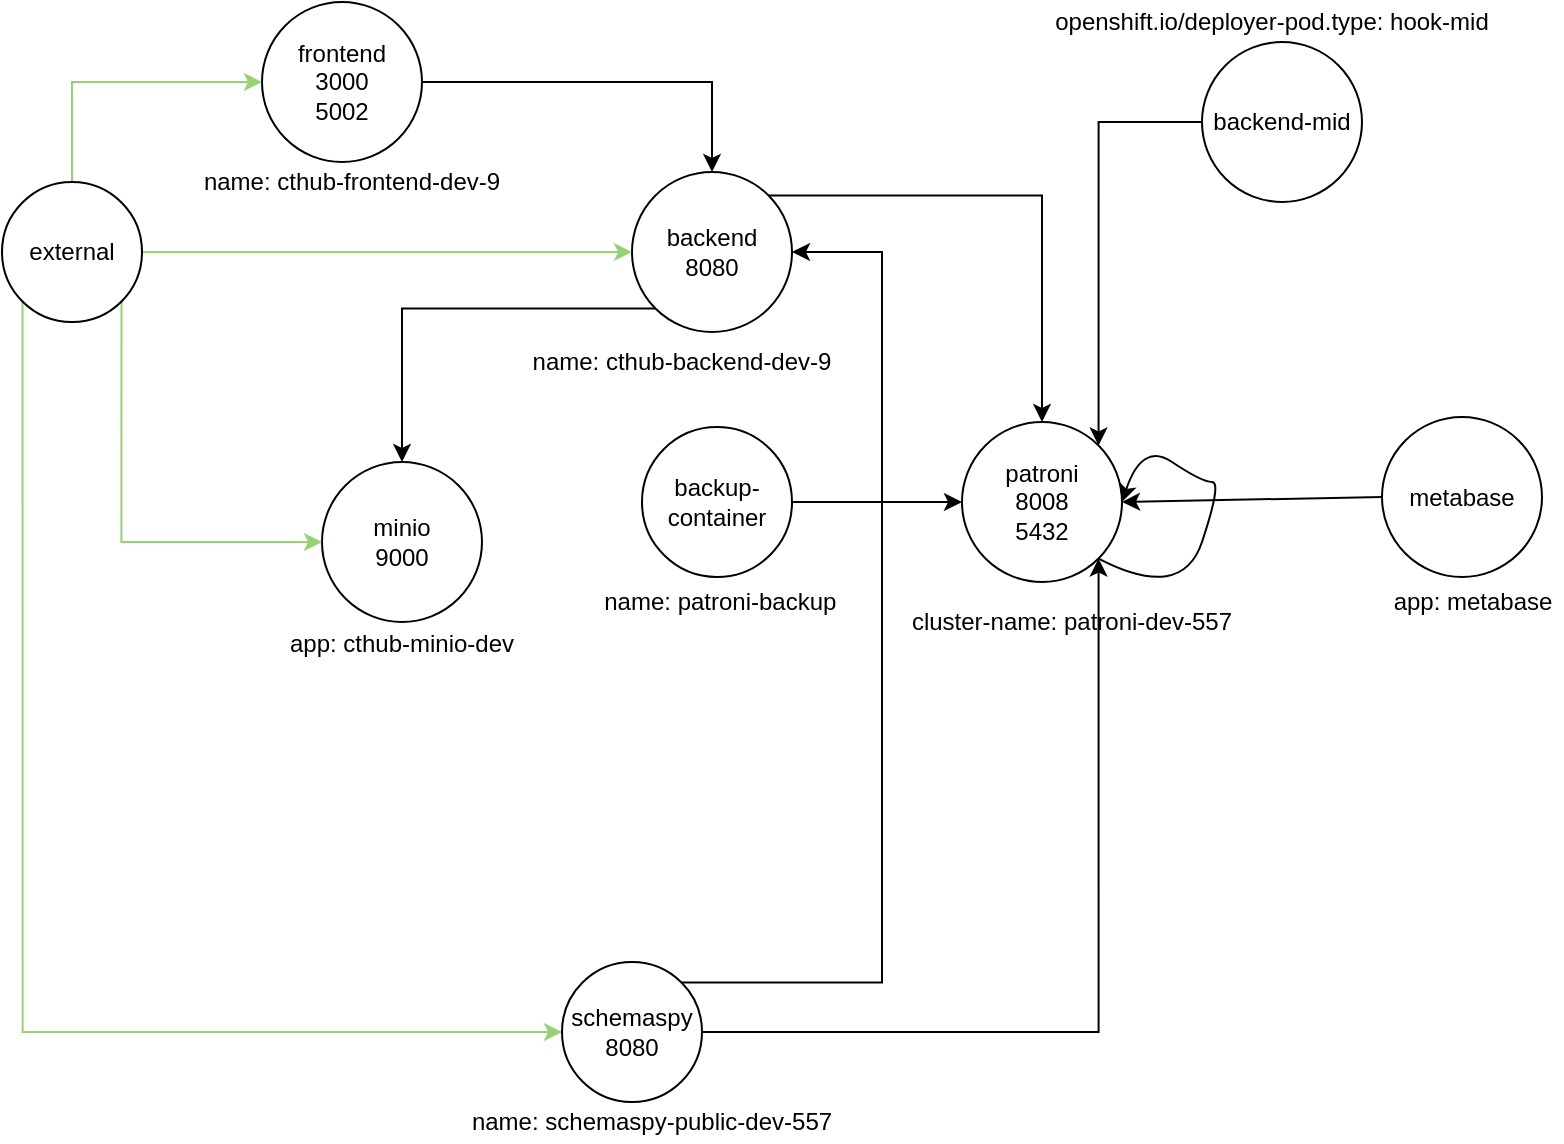 <mxfile version="15.8.6" type="device"><diagram id="AIra0pvackN1RxZxVPas" name="Page-1"><mxGraphModel dx="1167" dy="1808" grid="1" gridSize="10" guides="1" tooltips="1" connect="1" arrows="1" fold="1" page="1" pageScale="1" pageWidth="850" pageHeight="1100" math="0" shadow="0"><root><mxCell id="0"/><mxCell id="1" parent="0"/><mxCell id="b4ZN2M5RfPYAqQMjHC3d-15" style="edgeStyle=orthogonalEdgeStyle;rounded=0;orthogonalLoop=1;jettySize=auto;html=1;exitX=1;exitY=0.5;exitDx=0;exitDy=0;strokeColor=#010103;" parent="1" source="b4ZN2M5RfPYAqQMjHC3d-1" target="b4ZN2M5RfPYAqQMjHC3d-3" edge="1"><mxGeometry relative="1" as="geometry"/></mxCell><mxCell id="b4ZN2M5RfPYAqQMjHC3d-1" value="frontend&lt;br&gt;3000&lt;br&gt;5002" style="ellipse;whiteSpace=wrap;html=1;aspect=fixed;" parent="1" vertex="1"><mxGeometry x="160" y="-40" width="80" height="80" as="geometry"/></mxCell><mxCell id="b4ZN2M5RfPYAqQMjHC3d-26" style="edgeStyle=orthogonalEdgeStyle;rounded=0;orthogonalLoop=1;jettySize=auto;html=1;exitX=0;exitY=1;exitDx=0;exitDy=0;strokeColor=#010103;" parent="1" source="b4ZN2M5RfPYAqQMjHC3d-3" target="b4ZN2M5RfPYAqQMjHC3d-13" edge="1"><mxGeometry relative="1" as="geometry"/></mxCell><mxCell id="b4ZN2M5RfPYAqQMjHC3d-27" style="edgeStyle=orthogonalEdgeStyle;rounded=0;orthogonalLoop=1;jettySize=auto;html=1;exitX=1;exitY=0;exitDx=0;exitDy=0;strokeColor=#010103;" parent="1" source="b4ZN2M5RfPYAqQMjHC3d-3" target="b4ZN2M5RfPYAqQMjHC3d-8" edge="1"><mxGeometry relative="1" as="geometry"/></mxCell><mxCell id="b4ZN2M5RfPYAqQMjHC3d-3" value="backend&lt;br&gt;8080" style="ellipse;whiteSpace=wrap;html=1;aspect=fixed;" parent="1" vertex="1"><mxGeometry x="345" y="45" width="80" height="80" as="geometry"/></mxCell><mxCell id="b4ZN2M5RfPYAqQMjHC3d-8" value="patroni&lt;br&gt;8008&lt;br&gt;5432" style="ellipse;whiteSpace=wrap;html=1;aspect=fixed;" parent="1" vertex="1"><mxGeometry x="510" y="170" width="80" height="80" as="geometry"/></mxCell><mxCell id="DNz0pwb5H6Iw8uUJaAUe-7" style="edgeStyle=orthogonalEdgeStyle;rounded=0;orthogonalLoop=1;jettySize=auto;html=1;entryX=0;entryY=0.5;entryDx=0;entryDy=0;strokeColor=#010103;" parent="1" source="b4ZN2M5RfPYAqQMjHC3d-10" target="b4ZN2M5RfPYAqQMjHC3d-8" edge="1"><mxGeometry relative="1" as="geometry"/></mxCell><mxCell id="N5nGBkcQAwqEOLFe6jWf-1" style="edgeStyle=orthogonalEdgeStyle;rounded=0;orthogonalLoop=1;jettySize=auto;html=1;exitX=1;exitY=0;exitDx=0;exitDy=0;entryX=1;entryY=0.5;entryDx=0;entryDy=0;" parent="1" source="jZ5XmgkILTjiQiPbq-w5-4" target="b4ZN2M5RfPYAqQMjHC3d-3" edge="1"><mxGeometry relative="1" as="geometry"><Array as="points"><mxPoint x="470" y="450"/><mxPoint x="470" y="85"/></Array></mxGeometry></mxCell><mxCell id="b4ZN2M5RfPYAqQMjHC3d-10" value="backup-container" style="ellipse;whiteSpace=wrap;html=1;aspect=fixed;" parent="1" vertex="1"><mxGeometry x="350" y="172.5" width="75" height="75" as="geometry"/></mxCell><mxCell id="b4ZN2M5RfPYAqQMjHC3d-13" value="minio&lt;br&gt;9000" style="ellipse;whiteSpace=wrap;html=1;aspect=fixed;" parent="1" vertex="1"><mxGeometry x="190" y="190" width="80" height="80" as="geometry"/></mxCell><mxCell id="DNz0pwb5H6Iw8uUJaAUe-1" style="edgeStyle=orthogonalEdgeStyle;rounded=0;orthogonalLoop=1;jettySize=auto;html=1;entryX=0;entryY=0.5;entryDx=0;entryDy=0;strokeColor=#97D077;" parent="1" source="b4ZN2M5RfPYAqQMjHC3d-20" target="b4ZN2M5RfPYAqQMjHC3d-3" edge="1"><mxGeometry relative="1" as="geometry"/></mxCell><mxCell id="DNz0pwb5H6Iw8uUJaAUe-3" style="edgeStyle=orthogonalEdgeStyle;rounded=0;orthogonalLoop=1;jettySize=auto;html=1;exitX=1;exitY=1;exitDx=0;exitDy=0;entryX=0;entryY=0.5;entryDx=0;entryDy=0;strokeColor=#97D077;" parent="1" source="b4ZN2M5RfPYAqQMjHC3d-20" target="b4ZN2M5RfPYAqQMjHC3d-13" edge="1"><mxGeometry relative="1" as="geometry"><Array as="points"><mxPoint x="90" y="230"/></Array></mxGeometry></mxCell><mxCell id="DNz0pwb5H6Iw8uUJaAUe-5" style="edgeStyle=orthogonalEdgeStyle;rounded=0;orthogonalLoop=1;jettySize=auto;html=1;exitX=0;exitY=1;exitDx=0;exitDy=0;entryX=0;entryY=0.5;entryDx=0;entryDy=0;strokeColor=#97D077;" parent="1" source="b4ZN2M5RfPYAqQMjHC3d-20" target="jZ5XmgkILTjiQiPbq-w5-4" edge="1"><mxGeometry relative="1" as="geometry"><Array as="points"><mxPoint x="40" y="475"/></Array></mxGeometry></mxCell><mxCell id="DNz0pwb5H6Iw8uUJaAUe-6" style="edgeStyle=orthogonalEdgeStyle;rounded=0;orthogonalLoop=1;jettySize=auto;html=1;entryX=0;entryY=0.5;entryDx=0;entryDy=0;strokeColor=#97D077;" parent="1" source="b4ZN2M5RfPYAqQMjHC3d-20" target="b4ZN2M5RfPYAqQMjHC3d-1" edge="1"><mxGeometry relative="1" as="geometry"><Array as="points"><mxPoint x="65"/></Array></mxGeometry></mxCell><mxCell id="b4ZN2M5RfPYAqQMjHC3d-20" value="external" style="ellipse;whiteSpace=wrap;html=1;aspect=fixed;" parent="1" vertex="1"><mxGeometry x="30" y="50" width="70" height="70" as="geometry"/></mxCell><mxCell id="9xZVyRgoyZn5UuLwTAI5-3" value="" style="curved=1;endArrow=classic;html=1;exitX=1;exitY=1;exitDx=0;exitDy=0;entryX=1;entryY=0.5;entryDx=0;entryDy=0;strokeColor=#010103;" parent="1" source="b4ZN2M5RfPYAqQMjHC3d-8" target="b4ZN2M5RfPYAqQMjHC3d-8" edge="1"><mxGeometry width="50" height="50" relative="1" as="geometry"><mxPoint x="590" y="200" as="sourcePoint"/><mxPoint x="560" y="206" as="targetPoint"/><Array as="points"><mxPoint x="620" y="260"/><mxPoint x="640" y="200"/><mxPoint x="630" y="200"/><mxPoint x="600" y="180"/></Array></mxGeometry></mxCell><mxCell id="jZ5XmgkILTjiQiPbq-w5-3" style="edgeStyle=orthogonalEdgeStyle;rounded=0;orthogonalLoop=1;jettySize=auto;html=1;entryX=1;entryY=0;entryDx=0;entryDy=0;strokeColor=#010103;" parent="1" source="jZ5XmgkILTjiQiPbq-w5-2" target="b4ZN2M5RfPYAqQMjHC3d-8" edge="1"><mxGeometry relative="1" as="geometry"/></mxCell><mxCell id="jZ5XmgkILTjiQiPbq-w5-2" value="backend-mid" style="ellipse;whiteSpace=wrap;html=1;aspect=fixed;" parent="1" vertex="1"><mxGeometry x="630" y="-20" width="80" height="80" as="geometry"/></mxCell><mxCell id="jZ5XmgkILTjiQiPbq-w5-6" style="edgeStyle=orthogonalEdgeStyle;rounded=0;orthogonalLoop=1;jettySize=auto;html=1;entryX=1;entryY=1;entryDx=0;entryDy=0;strokeColor=#010103;" parent="1" source="jZ5XmgkILTjiQiPbq-w5-4" target="b4ZN2M5RfPYAqQMjHC3d-8" edge="1"><mxGeometry relative="1" as="geometry"/></mxCell><mxCell id="jZ5XmgkILTjiQiPbq-w5-4" value="schemaspy&lt;br&gt;8080" style="ellipse;whiteSpace=wrap;html=1;aspect=fixed;" parent="1" vertex="1"><mxGeometry x="310" y="440" width="70" height="70" as="geometry"/></mxCell><mxCell id="5H04mbbeuP7JrVoTDnXR-1" value="app: cthub-minio-dev" style="text;html=1;strokeColor=none;fillColor=none;align=center;verticalAlign=middle;whiteSpace=wrap;rounded=0;" parent="1" vertex="1"><mxGeometry x="155" y="270" width="150" height="22.5" as="geometry"/></mxCell><mxCell id="5H04mbbeuP7JrVoTDnXR-3" value="name: cthub-backend-dev-9" style="text;html=1;strokeColor=none;fillColor=none;align=center;verticalAlign=middle;whiteSpace=wrap;rounded=0;" parent="1" vertex="1"><mxGeometry x="280" y="130" width="180" height="20" as="geometry"/></mxCell><mxCell id="5H04mbbeuP7JrVoTDnXR-4" value="cluster-name: patroni-dev-557" style="text;html=1;strokeColor=none;fillColor=none;align=center;verticalAlign=middle;whiteSpace=wrap;rounded=0;" parent="1" vertex="1"><mxGeometry x="480" y="260" width="170" height="20" as="geometry"/></mxCell><mxCell id="5H04mbbeuP7JrVoTDnXR-6" value="&amp;nbsp;name: patroni-backup" style="text;html=1;strokeColor=none;fillColor=none;align=center;verticalAlign=middle;whiteSpace=wrap;rounded=0;" parent="1" vertex="1"><mxGeometry x="320" y="250" width="135" height="20" as="geometry"/></mxCell><mxCell id="5H04mbbeuP7JrVoTDnXR-7" value="name: schemaspy-public-dev-557" style="text;html=1;strokeColor=none;fillColor=none;align=center;verticalAlign=middle;whiteSpace=wrap;rounded=0;" parent="1" vertex="1"><mxGeometry x="260" y="510" width="190" height="20" as="geometry"/></mxCell><mxCell id="5H04mbbeuP7JrVoTDnXR-9" value="name: cthub-frontend-dev-9" style="text;html=1;strokeColor=none;fillColor=none;align=center;verticalAlign=middle;whiteSpace=wrap;rounded=0;" parent="1" vertex="1"><mxGeometry x="120" y="40" width="170" height="20" as="geometry"/></mxCell><mxCell id="5H04mbbeuP7JrVoTDnXR-10" value="openshift.io/deployer-pod.type: hook-mid" style="text;html=1;strokeColor=none;fillColor=none;align=center;verticalAlign=middle;whiteSpace=wrap;rounded=0;" parent="1" vertex="1"><mxGeometry x="550" y="-40" width="230" height="20" as="geometry"/></mxCell><mxCell id="KdRspWGC8xVXoO0oMTLA-1" value="metabase" style="ellipse;whiteSpace=wrap;html=1;aspect=fixed;" vertex="1" parent="1"><mxGeometry x="720" y="167.5" width="80" height="80" as="geometry"/></mxCell><mxCell id="KdRspWGC8xVXoO0oMTLA-2" value="" style="endArrow=classic;html=1;rounded=0;exitX=0;exitY=0.5;exitDx=0;exitDy=0;entryX=1;entryY=0.5;entryDx=0;entryDy=0;" edge="1" parent="1" source="KdRspWGC8xVXoO0oMTLA-1" target="b4ZN2M5RfPYAqQMjHC3d-8"><mxGeometry width="50" height="50" relative="1" as="geometry"><mxPoint x="400" y="190" as="sourcePoint"/><mxPoint x="450" y="140" as="targetPoint"/></mxGeometry></mxCell><mxCell id="KdRspWGC8xVXoO0oMTLA-4" value="app: metabase" style="text;html=1;align=center;verticalAlign=middle;resizable=0;points=[];autosize=1;strokeColor=none;fillColor=none;" vertex="1" parent="1"><mxGeometry x="720" y="250" width="90" height="20" as="geometry"/></mxCell></root></mxGraphModel></diagram></mxfile>